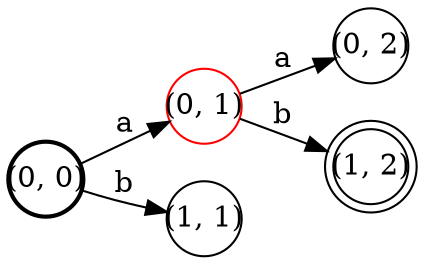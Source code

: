 digraph FST {
  margin = 0;
  rankdir = LR;
  label = "";
  center = 1;
  ranksep = "0.4";
  nodesep = "0.25";
  0 [label = "(0, 0)", shape = circle, penwidth = 2.0, fontsize = 14, height = 0.5, fixedsize = true];
  0 -> 1 [label = "a", fontsize = 14];
  0 -> 2 [label = "b", fontsize = 14];
  1 [label = "(0, 1)", shape = circle, penwidth = 1.0, fontsize = 14, color = red, height = 0.5, fixedsize = true];
  1 -> 3 [label = "a", fontsize = 14];
  1 -> 4 [label = "b", fontsize = 14];
  2 [label = "(1, 1)", shape = circle, penwidth = 1.0, fontsize = 14, height = 0.5, fixedsize = true];
  3 [label = "(0, 2)", shape = circle, penwidth = 1.0, fontsize = 14, height = 0.5, fixedsize = true];
  4 [label = "(1, 2)", shape = doublecircle, penwidth = 1.0, fontsize = 14, height = 0.5, fixedsize = true];
}
